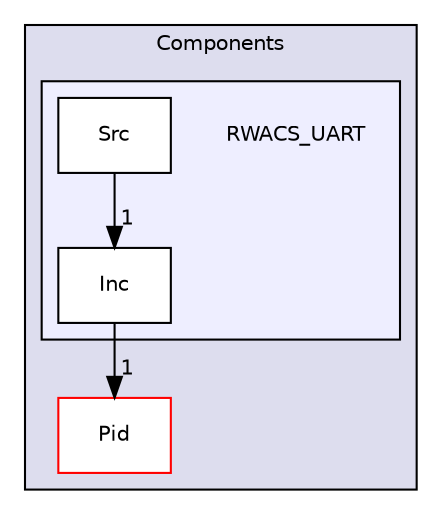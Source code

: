digraph "/home/krzy5z70f/Documents/Semestr_5/SM_laboratoria/RWACS/STM32_firmware/Components/RWACS_UART" {
  compound=true
  node [ fontsize="10", fontname="Helvetica"];
  edge [ labelfontsize="10", labelfontname="Helvetica"];
  subgraph clusterdir_51c6471e9ff1fde0f9aea20ca817e4f0 {
    graph [ bgcolor="#ddddee", pencolor="black", label="Components" fontname="Helvetica", fontsize="10", URL="dir_51c6471e9ff1fde0f9aea20ca817e4f0.html"]
  dir_e1609c15a898e9351814a5d7193aca86 [shape=box label="Pid" fillcolor="white" style="filled" color="red" URL="dir_e1609c15a898e9351814a5d7193aca86.html"];
  subgraph clusterdir_51d5e75dd5237416a01e5b0f4b3957ba {
    graph [ bgcolor="#eeeeff", pencolor="black", label="" URL="dir_51d5e75dd5237416a01e5b0f4b3957ba.html"];
    dir_51d5e75dd5237416a01e5b0f4b3957ba [shape=plaintext label="RWACS_UART"];
  dir_eb07a39b55df3a021407c51ca0d18e44 [shape=box label="Inc" fillcolor="white" style="filled" URL="dir_eb07a39b55df3a021407c51ca0d18e44.html"];
  dir_364bcc1563bf45f8ce603f9799c823d3 [shape=box label="Src" fillcolor="white" style="filled" URL="dir_364bcc1563bf45f8ce603f9799c823d3.html"];
  }
  }
  dir_eb07a39b55df3a021407c51ca0d18e44->dir_e1609c15a898e9351814a5d7193aca86 [headlabel="1", labeldistance=1.5 headhref="dir_000018_000014.html"];
  dir_364bcc1563bf45f8ce603f9799c823d3->dir_eb07a39b55df3a021407c51ca0d18e44 [headlabel="1", labeldistance=1.5 headhref="dir_000019_000018.html"];
}
